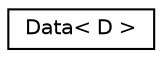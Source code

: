 digraph "Graphical Class Hierarchy"
{
  edge [fontname="Helvetica",fontsize="10",labelfontname="Helvetica",labelfontsize="10"];
  node [fontname="Helvetica",fontsize="10",shape=record];
  rankdir="LR";
  Node1 [label="Data\< D \>",height=0.2,width=0.4,color="black", fillcolor="white", style="filled",URL="$class_data.html",tooltip="Libreria de la clase Data emplantillada. "];
}
